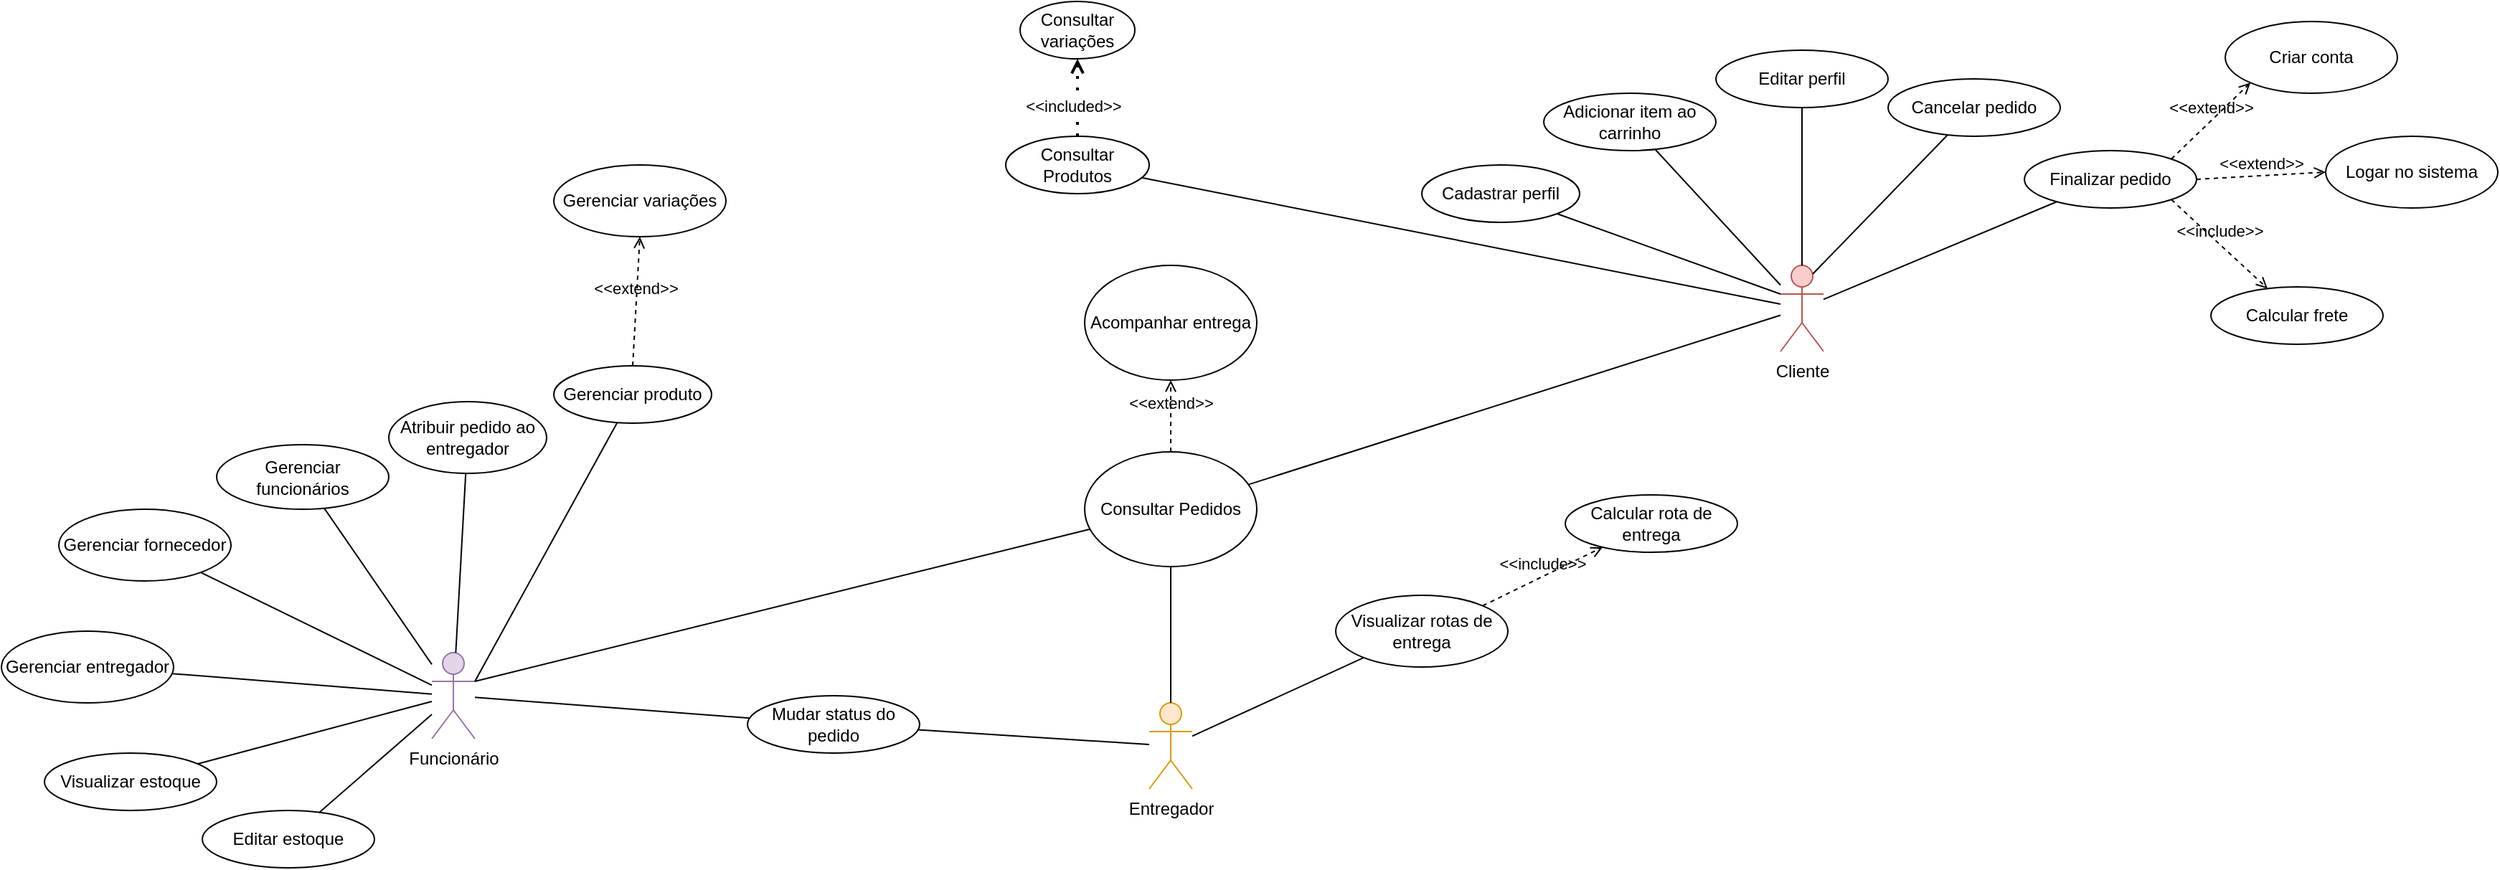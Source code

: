 <mxfile version="27.1.4">
  <diagram name="Página-1" id="TzMT04qHBSbGgXNyyno9">
    <mxGraphModel dx="2187" dy="1343" grid="0" gridSize="10" guides="1" tooltips="1" connect="1" arrows="1" fold="1" page="0" pageScale="1" pageWidth="827" pageHeight="1169" background="#FFFFFF" math="0" shadow="0">
      <root>
        <mxCell id="0" />
        <mxCell id="1" parent="0" />
        <mxCell id="8Rj2xd0ZK9uIaZC_1bcV-1" value="Cliente&lt;div&gt;&lt;br&gt;&lt;/div&gt;" style="shape=umlActor;verticalLabelPosition=bottom;verticalAlign=top;html=1;outlineConnect=0;fillColor=#f8cecc;strokeColor=#b85450;" parent="1" vertex="1">
          <mxGeometry x="930" y="40" width="30" height="60" as="geometry" />
        </mxCell>
        <mxCell id="8Rj2xd0ZK9uIaZC_1bcV-2" value="Consultar Produtos" style="ellipse;whiteSpace=wrap;html=1;" parent="1" vertex="1">
          <mxGeometry x="390" y="-50" width="100" height="40" as="geometry" />
        </mxCell>
        <mxCell id="8Rj2xd0ZK9uIaZC_1bcV-3" value="Adicionar item ao carrinho" style="ellipse;whiteSpace=wrap;html=1;" parent="1" vertex="1">
          <mxGeometry x="765" y="-80" width="120" height="40" as="geometry" />
        </mxCell>
        <mxCell id="8Rj2xd0ZK9uIaZC_1bcV-4" value="" style="endArrow=none;html=1;rounded=0;" parent="1" source="8Rj2xd0ZK9uIaZC_1bcV-1" target="8Rj2xd0ZK9uIaZC_1bcV-2" edge="1">
          <mxGeometry width="50" height="50" relative="1" as="geometry">
            <mxPoint x="470" y="280" as="sourcePoint" />
            <mxPoint x="520" y="230" as="targetPoint" />
          </mxGeometry>
        </mxCell>
        <mxCell id="8Rj2xd0ZK9uIaZC_1bcV-5" value="" style="endArrow=none;html=1;rounded=0;" parent="1" source="8Rj2xd0ZK9uIaZC_1bcV-1" target="8Rj2xd0ZK9uIaZC_1bcV-3" edge="1">
          <mxGeometry width="50" height="50" relative="1" as="geometry">
            <mxPoint x="470" y="280" as="sourcePoint" />
            <mxPoint x="770" y="70" as="targetPoint" />
          </mxGeometry>
        </mxCell>
        <mxCell id="8Rj2xd0ZK9uIaZC_1bcV-6" value="Finalizar pedido" style="ellipse;whiteSpace=wrap;html=1;" parent="1" vertex="1">
          <mxGeometry x="1100" y="-40" width="120" height="40" as="geometry" />
        </mxCell>
        <mxCell id="8Rj2xd0ZK9uIaZC_1bcV-7" value="" style="endArrow=none;html=1;rounded=0;" parent="1" source="8Rj2xd0ZK9uIaZC_1bcV-1" target="8Rj2xd0ZK9uIaZC_1bcV-6" edge="1">
          <mxGeometry width="50" height="50" relative="1" as="geometry">
            <mxPoint x="470" y="280" as="sourcePoint" />
            <mxPoint x="520" y="230" as="targetPoint" />
          </mxGeometry>
        </mxCell>
        <mxCell id="8Rj2xd0ZK9uIaZC_1bcV-8" value="Logar no sistema" style="ellipse;whiteSpace=wrap;html=1;" parent="1" vertex="1">
          <mxGeometry x="1310" y="-50" width="120" height="50" as="geometry" />
        </mxCell>
        <mxCell id="8Rj2xd0ZK9uIaZC_1bcV-9" value="Criar conta" style="ellipse;whiteSpace=wrap;html=1;" parent="1" vertex="1">
          <mxGeometry x="1240" y="-130" width="120" height="50" as="geometry" />
        </mxCell>
        <mxCell id="8Rj2xd0ZK9uIaZC_1bcV-20" value="Funcionário" style="shape=umlActor;verticalLabelPosition=bottom;verticalAlign=top;html=1;outlineConnect=0;fillColor=#e1d5e7;strokeColor=#9673a6;" parent="1" vertex="1">
          <mxGeometry x="-10" y="310" width="30" height="60" as="geometry" />
        </mxCell>
        <mxCell id="8Rj2xd0ZK9uIaZC_1bcV-23" value="Atribuir pedido ao entregador" style="ellipse;whiteSpace=wrap;html=1;" parent="1" vertex="1">
          <mxGeometry x="-40" y="135" width="110" height="50" as="geometry" />
        </mxCell>
        <mxCell id="8Rj2xd0ZK9uIaZC_1bcV-24" value="Mudar status do pedido" style="ellipse;whiteSpace=wrap;html=1;" parent="1" vertex="1">
          <mxGeometry x="210" y="340" width="120" height="40" as="geometry" />
        </mxCell>
        <mxCell id="8Rj2xd0ZK9uIaZC_1bcV-26" value="" style="endArrow=none;html=1;rounded=0;" parent="1" source="8Rj2xd0ZK9uIaZC_1bcV-20" target="8Rj2xd0ZK9uIaZC_1bcV-23" edge="1">
          <mxGeometry width="50" height="50" relative="1" as="geometry">
            <mxPoint x="470" y="350" as="sourcePoint" />
            <mxPoint x="520" y="300" as="targetPoint" />
          </mxGeometry>
        </mxCell>
        <mxCell id="8Rj2xd0ZK9uIaZC_1bcV-27" value="" style="endArrow=none;html=1;rounded=0;" parent="1" source="8Rj2xd0ZK9uIaZC_1bcV-20" target="8Rj2xd0ZK9uIaZC_1bcV-24" edge="1">
          <mxGeometry width="50" height="50" relative="1" as="geometry">
            <mxPoint x="470" y="350" as="sourcePoint" />
            <mxPoint x="520" y="300" as="targetPoint" />
          </mxGeometry>
        </mxCell>
        <mxCell id="8Rj2xd0ZK9uIaZC_1bcV-28" value="Entregador" style="shape=umlActor;verticalLabelPosition=bottom;verticalAlign=top;html=1;outlineConnect=0;fillColor=#ffe6cc;strokeColor=#d79b00;" parent="1" vertex="1">
          <mxGeometry x="490" y="345" width="30" height="60" as="geometry" />
        </mxCell>
        <mxCell id="8Rj2xd0ZK9uIaZC_1bcV-33" value="Visualizar rotas de entrega" style="ellipse;whiteSpace=wrap;html=1;" parent="1" vertex="1">
          <mxGeometry x="620" y="270" width="120" height="50" as="geometry" />
        </mxCell>
        <mxCell id="8Rj2xd0ZK9uIaZC_1bcV-34" value="" style="endArrow=none;html=1;rounded=0;" parent="1" source="8Rj2xd0ZK9uIaZC_1bcV-28" target="8Rj2xd0ZK9uIaZC_1bcV-24" edge="1">
          <mxGeometry width="50" height="50" relative="1" as="geometry">
            <mxPoint x="470" y="420" as="sourcePoint" />
            <mxPoint x="633.599" y="401.393" as="targetPoint" />
          </mxGeometry>
        </mxCell>
        <mxCell id="8Rj2xd0ZK9uIaZC_1bcV-35" value="" style="endArrow=none;html=1;rounded=0;" parent="1" source="8Rj2xd0ZK9uIaZC_1bcV-28" target="8Rj2xd0ZK9uIaZC_1bcV-42" edge="1">
          <mxGeometry width="50" height="50" relative="1" as="geometry">
            <mxPoint x="470" y="420" as="sourcePoint" />
            <mxPoint x="649.854" y="453.254" as="targetPoint" />
          </mxGeometry>
        </mxCell>
        <mxCell id="8Rj2xd0ZK9uIaZC_1bcV-36" value="" style="endArrow=none;html=1;rounded=0;" parent="1" source="8Rj2xd0ZK9uIaZC_1bcV-28" target="8Rj2xd0ZK9uIaZC_1bcV-33" edge="1">
          <mxGeometry width="50" height="50" relative="1" as="geometry">
            <mxPoint x="470" y="420" as="sourcePoint" />
            <mxPoint x="520" y="370" as="targetPoint" />
          </mxGeometry>
        </mxCell>
        <mxCell id="8Rj2xd0ZK9uIaZC_1bcV-37" value="Cadastrar perfil" style="ellipse;whiteSpace=wrap;html=1;" parent="1" vertex="1">
          <mxGeometry x="680" y="-30" width="110" height="40" as="geometry" />
        </mxCell>
        <mxCell id="8Rj2xd0ZK9uIaZC_1bcV-38" value="" style="endArrow=none;html=1;rounded=0;exitX=0;exitY=0.333;exitDx=0;exitDy=0;exitPerimeter=0;" parent="1" source="8Rj2xd0ZK9uIaZC_1bcV-1" target="8Rj2xd0ZK9uIaZC_1bcV-37" edge="1">
          <mxGeometry width="50" height="50" relative="1" as="geometry">
            <mxPoint x="470" y="220" as="sourcePoint" />
            <mxPoint x="520" y="170" as="targetPoint" />
          </mxGeometry>
        </mxCell>
        <mxCell id="8Rj2xd0ZK9uIaZC_1bcV-39" value="Consultar variações" style="ellipse;whiteSpace=wrap;html=1;" parent="1" vertex="1">
          <mxGeometry x="400" y="-144" width="80" height="40" as="geometry" />
        </mxCell>
        <mxCell id="8Rj2xd0ZK9uIaZC_1bcV-40" value="Cancelar pedido" style="ellipse;whiteSpace=wrap;html=1;" parent="1" vertex="1">
          <mxGeometry x="1005" y="-90" width="120" height="40" as="geometry" />
        </mxCell>
        <mxCell id="8Rj2xd0ZK9uIaZC_1bcV-41" value="" style="endArrow=none;html=1;rounded=0;exitX=0.75;exitY=0.1;exitDx=0;exitDy=0;exitPerimeter=0;" parent="1" source="8Rj2xd0ZK9uIaZC_1bcV-1" target="8Rj2xd0ZK9uIaZC_1bcV-40" edge="1">
          <mxGeometry width="50" height="50" relative="1" as="geometry">
            <mxPoint x="1022.201" y="-31.169" as="sourcePoint" />
            <mxPoint x="520" y="240" as="targetPoint" />
          </mxGeometry>
        </mxCell>
        <mxCell id="8Rj2xd0ZK9uIaZC_1bcV-42" value="Consultar Pedidos" style="ellipse;whiteSpace=wrap;html=1;" parent="1" vertex="1">
          <mxGeometry x="445" y="170" width="120" height="80" as="geometry" />
        </mxCell>
        <mxCell id="8Rj2xd0ZK9uIaZC_1bcV-43" value="" style="endArrow=none;html=1;rounded=0;" parent="1" target="8Rj2xd0ZK9uIaZC_1bcV-42" edge="1">
          <mxGeometry width="50" height="50" relative="1" as="geometry">
            <mxPoint x="20" y="330" as="sourcePoint" />
            <mxPoint x="520" y="240" as="targetPoint" />
          </mxGeometry>
        </mxCell>
        <mxCell id="8Rj2xd0ZK9uIaZC_1bcV-45" value="Acompanhar entrega" style="ellipse;whiteSpace=wrap;html=1;" parent="1" vertex="1">
          <mxGeometry x="445" y="40" width="120" height="80" as="geometry" />
        </mxCell>
        <mxCell id="8Rj2xd0ZK9uIaZC_1bcV-50" value="" style="endArrow=none;html=1;rounded=0;" parent="1" source="8Rj2xd0ZK9uIaZC_1bcV-42" target="8Rj2xd0ZK9uIaZC_1bcV-1" edge="1">
          <mxGeometry width="50" height="50" relative="1" as="geometry">
            <mxPoint x="500" y="310" as="sourcePoint" />
            <mxPoint x="550" y="260" as="targetPoint" />
          </mxGeometry>
        </mxCell>
        <mxCell id="8Rj2xd0ZK9uIaZC_1bcV-51" value="Gerenciar produto" style="ellipse;whiteSpace=wrap;html=1;" parent="1" vertex="1">
          <mxGeometry x="75" y="110" width="110" height="40" as="geometry" />
        </mxCell>
        <mxCell id="8Rj2xd0ZK9uIaZC_1bcV-52" value="Gerenciar variações" style="ellipse;whiteSpace=wrap;html=1;" parent="1" vertex="1">
          <mxGeometry x="75" y="-30" width="120" height="50" as="geometry" />
        </mxCell>
        <mxCell id="8Rj2xd0ZK9uIaZC_1bcV-55" value="" style="endArrow=none;html=1;rounded=0;exitX=1;exitY=0.333;exitDx=0;exitDy=0;exitPerimeter=0;" parent="1" source="8Rj2xd0ZK9uIaZC_1bcV-20" target="8Rj2xd0ZK9uIaZC_1bcV-51" edge="1">
          <mxGeometry width="50" height="50" relative="1" as="geometry">
            <mxPoint x="500" y="130" as="sourcePoint" />
            <mxPoint x="550" y="80" as="targetPoint" />
          </mxGeometry>
        </mxCell>
        <mxCell id="8Rj2xd0ZK9uIaZC_1bcV-56" value="" style="endArrow=open;dashed=1;html=1;dashPattern=1 3;strokeWidth=2;rounded=0;startArrow=none;startFill=0;endFill=0;" parent="1" source="8Rj2xd0ZK9uIaZC_1bcV-2" target="8Rj2xd0ZK9uIaZC_1bcV-39" edge="1">
          <mxGeometry width="50" height="50" relative="1" as="geometry">
            <mxPoint x="818" y="205" as="sourcePoint" />
            <mxPoint x="947" y="258" as="targetPoint" />
            <Array as="points" />
          </mxGeometry>
        </mxCell>
        <mxCell id="8Rj2xd0ZK9uIaZC_1bcV-57" value="&amp;lt;&amp;lt;included&amp;gt;&amp;gt;" style="edgeLabel;html=1;align=center;verticalAlign=middle;resizable=0;points=[];" parent="8Rj2xd0ZK9uIaZC_1bcV-56" vertex="1" connectable="0">
          <mxGeometry x="-0.197" y="3" relative="1" as="geometry">
            <mxPoint as="offset" />
          </mxGeometry>
        </mxCell>
        <mxCell id="8Rj2xd0ZK9uIaZC_1bcV-60" value="Gerenciar funcionários" style="ellipse;whiteSpace=wrap;html=1;" parent="1" vertex="1">
          <mxGeometry x="-160" y="165" width="120" height="45" as="geometry" />
        </mxCell>
        <mxCell id="8Rj2xd0ZK9uIaZC_1bcV-61" value="Gerenciar fornecedor" style="ellipse;whiteSpace=wrap;html=1;" parent="1" vertex="1">
          <mxGeometry x="-270" y="210" width="120" height="50" as="geometry" />
        </mxCell>
        <mxCell id="8Rj2xd0ZK9uIaZC_1bcV-65" value="" style="endArrow=none;html=1;rounded=0;" parent="1" source="8Rj2xd0ZK9uIaZC_1bcV-20" target="8Rj2xd0ZK9uIaZC_1bcV-60" edge="1">
          <mxGeometry width="50" height="50" relative="1" as="geometry">
            <mxPoint x="500" y="310" as="sourcePoint" />
            <mxPoint x="550" y="260" as="targetPoint" />
          </mxGeometry>
        </mxCell>
        <mxCell id="8Rj2xd0ZK9uIaZC_1bcV-66" value="" style="endArrow=none;html=1;rounded=0;" parent="1" source="8Rj2xd0ZK9uIaZC_1bcV-20" target="8Rj2xd0ZK9uIaZC_1bcV-61" edge="1">
          <mxGeometry width="50" height="50" relative="1" as="geometry">
            <mxPoint x="500" y="310" as="sourcePoint" />
            <mxPoint x="550" y="260" as="targetPoint" />
          </mxGeometry>
        </mxCell>
        <mxCell id="8Rj2xd0ZK9uIaZC_1bcV-70" value="Gerenciar entregador" style="ellipse;whiteSpace=wrap;html=1;" parent="1" vertex="1">
          <mxGeometry x="-310" y="295" width="120" height="50" as="geometry" />
        </mxCell>
        <mxCell id="8Rj2xd0ZK9uIaZC_1bcV-71" value="" style="endArrow=none;html=1;rounded=0;" parent="1" source="8Rj2xd0ZK9uIaZC_1bcV-20" target="8Rj2xd0ZK9uIaZC_1bcV-70" edge="1">
          <mxGeometry width="50" height="50" relative="1" as="geometry">
            <mxPoint x="500" y="500" as="sourcePoint" />
            <mxPoint x="550" y="450" as="targetPoint" />
          </mxGeometry>
        </mxCell>
        <mxCell id="8Rj2xd0ZK9uIaZC_1bcV-78" value="Editar perfil" style="ellipse;whiteSpace=wrap;html=1;" parent="1" vertex="1">
          <mxGeometry x="885" y="-110" width="120" height="40" as="geometry" />
        </mxCell>
        <mxCell id="8Rj2xd0ZK9uIaZC_1bcV-80" value="" style="endArrow=none;html=1;rounded=0;exitX=0.5;exitY=0;exitDx=0;exitDy=0;exitPerimeter=0;" parent="1" source="8Rj2xd0ZK9uIaZC_1bcV-1" target="8Rj2xd0ZK9uIaZC_1bcV-78" edge="1">
          <mxGeometry width="50" height="50" relative="1" as="geometry">
            <mxPoint x="500" y="80" as="sourcePoint" />
            <mxPoint x="550" y="30" as="targetPoint" />
          </mxGeometry>
        </mxCell>
        <mxCell id="8Rj2xd0ZK9uIaZC_1bcV-87" value="Visualizar estoque" style="ellipse;whiteSpace=wrap;html=1;" parent="1" vertex="1">
          <mxGeometry x="-280" y="380" width="120" height="40" as="geometry" />
        </mxCell>
        <mxCell id="8Rj2xd0ZK9uIaZC_1bcV-88" value="Editar estoque" style="ellipse;whiteSpace=wrap;html=1;" parent="1" vertex="1">
          <mxGeometry x="-170" y="420" width="120" height="40" as="geometry" />
        </mxCell>
        <mxCell id="8Rj2xd0ZK9uIaZC_1bcV-98" value="" style="endArrow=none;html=1;rounded=0;" parent="1" source="8Rj2xd0ZK9uIaZC_1bcV-87" target="8Rj2xd0ZK9uIaZC_1bcV-20" edge="1">
          <mxGeometry width="50" height="50" relative="1" as="geometry">
            <mxPoint x="150" y="470" as="sourcePoint" />
            <mxPoint x="200" y="420" as="targetPoint" />
          </mxGeometry>
        </mxCell>
        <mxCell id="8Rj2xd0ZK9uIaZC_1bcV-99" value="" style="endArrow=none;html=1;rounded=0;" parent="1" source="8Rj2xd0ZK9uIaZC_1bcV-88" target="8Rj2xd0ZK9uIaZC_1bcV-20" edge="1">
          <mxGeometry width="50" height="50" relative="1" as="geometry">
            <mxPoint x="150" y="470" as="sourcePoint" />
            <mxPoint x="200" y="420" as="targetPoint" />
          </mxGeometry>
        </mxCell>
        <mxCell id="U4eROdF7bupMeU-wdAkJ-3" value="&amp;lt;&amp;lt;extend&amp;gt;&amp;gt;" style="html=1;verticalAlign=bottom;labelBackgroundColor=none;endArrow=open;endFill=0;dashed=1;rounded=0;exitX=1;exitY=0;exitDx=0;exitDy=0;entryX=0;entryY=1;entryDx=0;entryDy=0;" parent="1" source="8Rj2xd0ZK9uIaZC_1bcV-6" target="8Rj2xd0ZK9uIaZC_1bcV-9" edge="1">
          <mxGeometry width="160" relative="1" as="geometry">
            <mxPoint x="1130" y="-80" as="sourcePoint" />
            <mxPoint x="1290" y="-80" as="targetPoint" />
          </mxGeometry>
        </mxCell>
        <mxCell id="U4eROdF7bupMeU-wdAkJ-4" value="&amp;lt;&amp;lt;extend&amp;gt;&amp;gt;" style="html=1;verticalAlign=bottom;labelBackgroundColor=none;endArrow=open;endFill=0;dashed=1;rounded=0;exitX=1;exitY=0.5;exitDx=0;exitDy=0;entryX=0;entryY=0.5;entryDx=0;entryDy=0;" parent="1" source="8Rj2xd0ZK9uIaZC_1bcV-6" target="8Rj2xd0ZK9uIaZC_1bcV-8" edge="1">
          <mxGeometry width="160" relative="1" as="geometry">
            <mxPoint x="1210" y="10" as="sourcePoint" />
            <mxPoint x="1370" y="10" as="targetPoint" />
          </mxGeometry>
        </mxCell>
        <mxCell id="U4eROdF7bupMeU-wdAkJ-5" value="Calcular frete" style="ellipse;whiteSpace=wrap;html=1;" parent="1" vertex="1">
          <mxGeometry x="1230" y="55" width="120" height="40" as="geometry" />
        </mxCell>
        <mxCell id="U4eROdF7bupMeU-wdAkJ-6" value="&amp;lt;&amp;lt;include&amp;gt;&amp;gt;" style="html=1;verticalAlign=bottom;labelBackgroundColor=none;endArrow=open;endFill=0;dashed=1;rounded=0;exitX=1;exitY=1;exitDx=0;exitDy=0;" parent="1" source="8Rj2xd0ZK9uIaZC_1bcV-6" target="U4eROdF7bupMeU-wdAkJ-5" edge="1">
          <mxGeometry width="160" relative="1" as="geometry">
            <mxPoint x="1090" y="40" as="sourcePoint" />
            <mxPoint x="1250" y="40" as="targetPoint" />
          </mxGeometry>
        </mxCell>
        <mxCell id="U4eROdF7bupMeU-wdAkJ-7" value="Calcular rota de entrega" style="ellipse;whiteSpace=wrap;html=1;" parent="1" vertex="1">
          <mxGeometry x="780" y="200" width="120" height="40" as="geometry" />
        </mxCell>
        <mxCell id="U4eROdF7bupMeU-wdAkJ-8" value="&amp;lt;&amp;lt;include&amp;gt;&amp;gt;" style="html=1;verticalAlign=bottom;labelBackgroundColor=none;endArrow=open;endFill=0;dashed=1;rounded=0;exitX=1;exitY=0;exitDx=0;exitDy=0;" parent="1" source="8Rj2xd0ZK9uIaZC_1bcV-33" target="U4eROdF7bupMeU-wdAkJ-7" edge="1">
          <mxGeometry width="160" relative="1" as="geometry">
            <mxPoint x="900" y="270" as="sourcePoint" />
            <mxPoint x="1040" y="310" as="targetPoint" />
          </mxGeometry>
        </mxCell>
        <mxCell id="U4eROdF7bupMeU-wdAkJ-10" value="&amp;lt;&amp;lt;extend&amp;gt;&amp;gt;" style="html=1;verticalAlign=bottom;labelBackgroundColor=none;endArrow=open;endFill=0;dashed=1;rounded=0;" parent="1" source="8Rj2xd0ZK9uIaZC_1bcV-42" target="8Rj2xd0ZK9uIaZC_1bcV-45" edge="1">
          <mxGeometry width="160" relative="1" as="geometry">
            <mxPoint x="330" y="150" as="sourcePoint" />
            <mxPoint x="505" y="140" as="targetPoint" />
          </mxGeometry>
        </mxCell>
        <mxCell id="U4eROdF7bupMeU-wdAkJ-12" value="&amp;lt;&amp;lt;extend&amp;gt;&amp;gt;" style="html=1;verticalAlign=bottom;labelBackgroundColor=none;endArrow=open;endFill=0;dashed=1;rounded=0;exitX=0.5;exitY=0;exitDx=0;exitDy=0;entryX=0.5;entryY=1;entryDx=0;entryDy=0;" parent="1" source="8Rj2xd0ZK9uIaZC_1bcV-51" target="8Rj2xd0ZK9uIaZC_1bcV-52" edge="1">
          <mxGeometry width="160" relative="1" as="geometry">
            <mxPoint x="130" y="60" as="sourcePoint" />
            <mxPoint x="290" y="60" as="targetPoint" />
          </mxGeometry>
        </mxCell>
      </root>
    </mxGraphModel>
  </diagram>
</mxfile>
